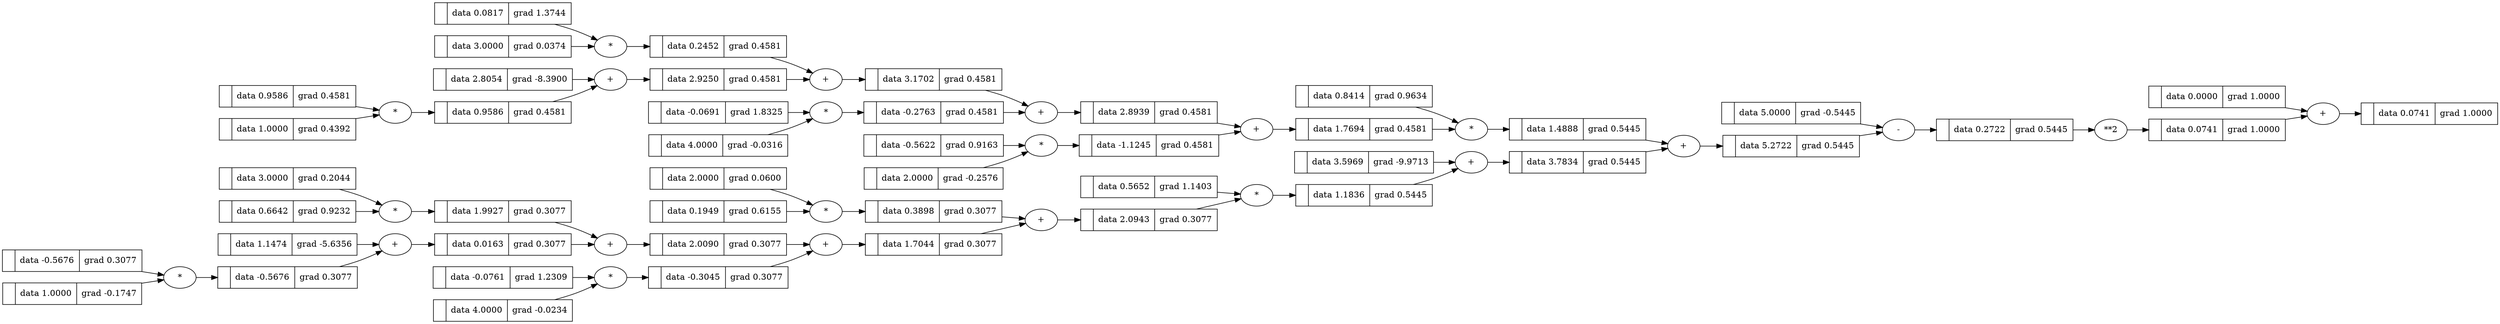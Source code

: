 digraph {
	graph [rankdir=LR]
	1764316084224 [label="{  | data -0.3045 | grad 0.3077 }" shape=record]
	"1764316084224*" [label="*"]
	"1764316084224*" -> 1764316084224
	1764316084320 [label="{  | data 2.0090 | grad 0.3077 }" shape=record]
	"1764316084320+" [label="+"]
	"1764316084320+" -> 1764316084320
	1764316074096 [label="{  | data 0.0741 | grad 1.0000 }" shape=record]
	"1764316074096**2" [label="**2"]
	"1764316074096**2" -> 1764316074096
	1764316070016 [label="{  | data 1.1836 | grad 0.5445 }" shape=record]
	"1764316070016*" [label="*"]
	"1764316070016*" -> 1764316070016
	1764316072032 [label="{  | data 2.8939 | grad 0.4581 }" shape=record]
	"1764316072032+" [label="+"]
	"1764316072032+" -> 1764316072032
	1764316084416 [label="{  | data -0.0761 | grad 1.2309 }" shape=record]
	1764316074192 [label="{  | data -0.0691 | grad 1.8325 }" shape=record]
	1764316084464 [label="{  | data 4.0000 | grad -0.0234 }" shape=record]
	1764315328784 [label="{  | data 2.8054 | grad -8.3900 }" shape=record]
	1764316072224 [label="{  | data 0.8414 | grad 0.9634 }" shape=record]
	1764316074288 [label="{  | data 0.2452 | grad 0.4581 }" shape=record]
	"1764316074288*" [label="*"]
	"1764316074288*" -> 1764316074288
	1764316084560 [label="{  | data 0.3898 | grad 0.3077 }" shape=record]
	"1764316084560*" [label="*"]
	"1764316084560*" -> 1764316084560
	1764316072272 [label="{  | data 1.4888 | grad 0.5445 }" shape=record]
	"1764316072272*" [label="*"]
	"1764316072272*" -> 1764316072272
	1764316072320 [label="{  | data -0.5622 | grad 0.9163 }" shape=record]
	1764316074480 [label="{  | data 3.1702 | grad 0.4581 }" shape=record]
	"1764316074480+" [label="+"]
	"1764316074480+" -> 1764316074480
	1764316078608 [label="{  | data 0.0817 | grad 1.3744 }" shape=record]
	1764316084800 [label="{  | data 0.9586 | grad 0.4581 }" shape=record]
	1764316072560 [label="{  | data 2.0000 | grad -0.2576 }" shape=record]
	1764316084896 [label="{  | data 2.0943 | grad 0.3077 }" shape=record]
	"1764316084896+" [label="+"]
	"1764316084896+" -> 1764316084896
	1764316072656 [label="{  | data 0.0000 | grad 1.0000 }" shape=record]
	1764316078800 [label="{  | data 3.0000 | grad 0.0374 }" shape=record]
	1764316070688 [label="{  | data 5.2722 | grad 0.5445 }" shape=record]
	"1764316070688+" [label="+"]
	"1764316070688+" -> 1764316070688
	1764316085040 [label="{  | data 0.9586 | grad 0.4581 }" shape=record]
	"1764316085040*" [label="*"]
	"1764316085040*" -> 1764316085040
	1764316078944 [label="{  | data 2.9250 | grad 0.4581 }" shape=record]
	"1764316078944+" [label="+"]
	"1764316078944+" -> 1764316078944
	1764316070784 [label="{  | data -0.5676 | grad 0.3077 }" shape=record]
	1764316085136 [label="{  | data 1.9927 | grad 0.3077 }" shape=record]
	"1764316085136*" [label="*"]
	"1764316085136*" -> 1764316085136
	1764316070832 [label="{  | data 5.0000 | grad -0.5445 }" shape=record]
	1764316072992 [label="{  | data 0.0741 | grad 1.0000 }" shape=record]
	"1764316072992+" [label="+"]
	"1764316072992+" -> 1764316072992
	1764314364960 [label="{  | data 1.1474 | grad -5.6356 }" shape=record]
	1764316085328 [label="{  | data 2.0000 | grad 0.0600 }" shape=record]
	1764316073040 [label="{  | data -1.1245 | grad 0.4581 }" shape=record]
	"1764316073040*" [label="*"]
	"1764316073040*" -> 1764316073040
	1764316085376 [label="{  | data 1.7044 | grad 0.3077 }" shape=record]
	"1764316085376+" [label="+"]
	"1764316085376+" -> 1764316085376
	1764316071072 [label="{  | data 0.2722 | grad 0.5445 }" shape=record]
	"1764316071072-" [label="-"]
	"1764316071072-" -> 1764316071072
	1764316085424 [label="{  | data 0.1949 | grad 0.6155 }" shape=record]
	1764315329888 [label="{  | data 3.5969 | grad -9.9713 }" shape=record]
	1764316073328 [label="{  | data 1.7694 | grad 0.4581 }" shape=record]
	"1764316073328+" [label="+"]
	"1764316073328+" -> 1764316073328
	1764316085712 [label="{  | data 1.0000 | grad 0.4392 }" shape=record]
	1764316083696 [label="{  | data 3.0000 | grad 0.2044 }" shape=record]
	1764316073520 [label="{  | data 0.5652 | grad 1.1403 }" shape=record]
	1764316083792 [label="{  | data 0.6642 | grad 0.9232 }" shape=record]
	1764316073568 [label="{  | data 1.0000 | grad -0.1747 }" shape=record]
	1764316083840 [label="{  | data -0.5676 | grad 0.3077 }" shape=record]
	"1764316083840*" [label="*"]
	"1764316083840*" -> 1764316083840
	1764316083936 [label="{  | data 0.0163 | grad 0.3077 }" shape=record]
	"1764316083936+" [label="+"]
	"1764316083936+" -> 1764316083936
	1764316071696 [label="{  | data -0.2763 | grad 0.4581 }" shape=record]
	"1764316071696*" [label="*"]
	"1764316071696*" -> 1764316071696
	1764316073808 [label="{  | data 4.0000 | grad -0.0316 }" shape=record]
	1764316073856 [label="{  | data 3.7834 | grad 0.5445 }" shape=record]
	"1764316073856+" [label="+"]
	"1764316073856+" -> 1764316073856
	1764316071072 -> "1764316074096**2"
	1764316084896 -> "1764316070016*"
	1764316078608 -> "1764316074288*"
	1764316084464 -> "1764316084224*"
	1764316085424 -> "1764316084560*"
	1764316073520 -> "1764316070016*"
	1764316085712 -> "1764316085040*"
	1764316085136 -> "1764316084320+"
	1764316085040 -> "1764316078944+"
	1764316072320 -> "1764316073040*"
	1764314364960 -> "1764316083936+"
	1764316072560 -> "1764316073040*"
	1764316083936 -> "1764316084320+"
	1764316072032 -> "1764316073328+"
	1764316073328 -> "1764316072272*"
	1764316083696 -> "1764316085136*"
	1764316084224 -> "1764316085376+"
	1764316073808 -> "1764316071696*"
	1764316070784 -> "1764316083840*"
	1764316073568 -> "1764316083840*"
	1764315329888 -> "1764316073856+"
	1764316072224 -> "1764316072272*"
	1764316074192 -> "1764316071696*"
	1764316074480 -> "1764316072032+"
	1764316084416 -> "1764316084224*"
	1764315328784 -> "1764316078944+"
	1764316071696 -> "1764316072032+"
	1764316083792 -> "1764316085136*"
	1764316078800 -> "1764316074288*"
	1764316072656 -> "1764316072992+"
	1764316078944 -> "1764316074480+"
	1764316074096 -> "1764316072992+"
	1764316085376 -> "1764316084896+"
	1764316084320 -> "1764316085376+"
	1764316085328 -> "1764316084560*"
	1764316070832 -> "1764316071072-"
	1764316070688 -> "1764316071072-"
	1764316084560 -> "1764316084896+"
	1764316073040 -> "1764316073328+"
	1764316072272 -> "1764316070688+"
	1764316073856 -> "1764316070688+"
	1764316083840 -> "1764316083936+"
	1764316074288 -> "1764316074480+"
	1764316084800 -> "1764316085040*"
	1764316070016 -> "1764316073856+"
}
